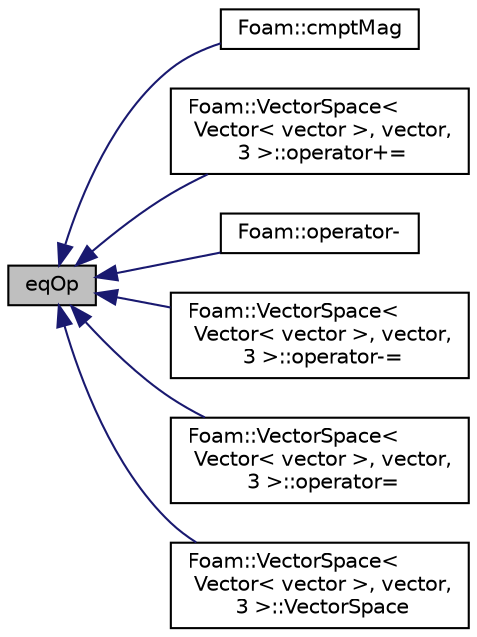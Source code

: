 digraph "eqOp"
{
  bgcolor="transparent";
  edge [fontname="Helvetica",fontsize="10",labelfontname="Helvetica",labelfontsize="10"];
  node [fontname="Helvetica",fontsize="10",shape=record];
  rankdir="LR";
  Node166 [label="eqOp",height=0.2,width=0.4,color="black", fillcolor="grey75", style="filled", fontcolor="black"];
  Node166 -> Node167 [dir="back",color="midnightblue",fontsize="10",style="solid",fontname="Helvetica"];
  Node167 [label="Foam::cmptMag",height=0.2,width=0.4,color="black",URL="$a21851.html#a41d06d0c3dca1fe5c9393384ca5ac35d"];
  Node166 -> Node168 [dir="back",color="midnightblue",fontsize="10",style="solid",fontname="Helvetica"];
  Node168 [label="Foam::VectorSpace\<\l Vector\< vector \>, vector,\l 3 \>::operator+=",height=0.2,width=0.4,color="black",URL="$a29813.html#aaabda6a141ed37add0f1577cf5f8fa3e"];
  Node166 -> Node169 [dir="back",color="midnightblue",fontsize="10",style="solid",fontname="Helvetica"];
  Node169 [label="Foam::operator-",height=0.2,width=0.4,color="black",URL="$a21851.html#a59444c71af9cfdfeec6101d105e39b9e"];
  Node166 -> Node170 [dir="back",color="midnightblue",fontsize="10",style="solid",fontname="Helvetica"];
  Node170 [label="Foam::VectorSpace\<\l Vector\< vector \>, vector,\l 3 \>::operator-=",height=0.2,width=0.4,color="black",URL="$a29813.html#ab57152b5cd75af0cc3df266dc7ec085f"];
  Node166 -> Node171 [dir="back",color="midnightblue",fontsize="10",style="solid",fontname="Helvetica"];
  Node171 [label="Foam::VectorSpace\<\l Vector\< vector \>, vector,\l 3 \>::operator=",height=0.2,width=0.4,color="black",URL="$a29813.html#a3a7b4389eb808ba96d8efadcbd0666c5"];
  Node166 -> Node172 [dir="back",color="midnightblue",fontsize="10",style="solid",fontname="Helvetica"];
  Node172 [label="Foam::VectorSpace\<\l Vector\< vector \>, vector,\l 3 \>::VectorSpace",height=0.2,width=0.4,color="black",URL="$a29813.html#a1941d7792be86047226198f5f04c56ea",tooltip="Construct as copy. "];
}
